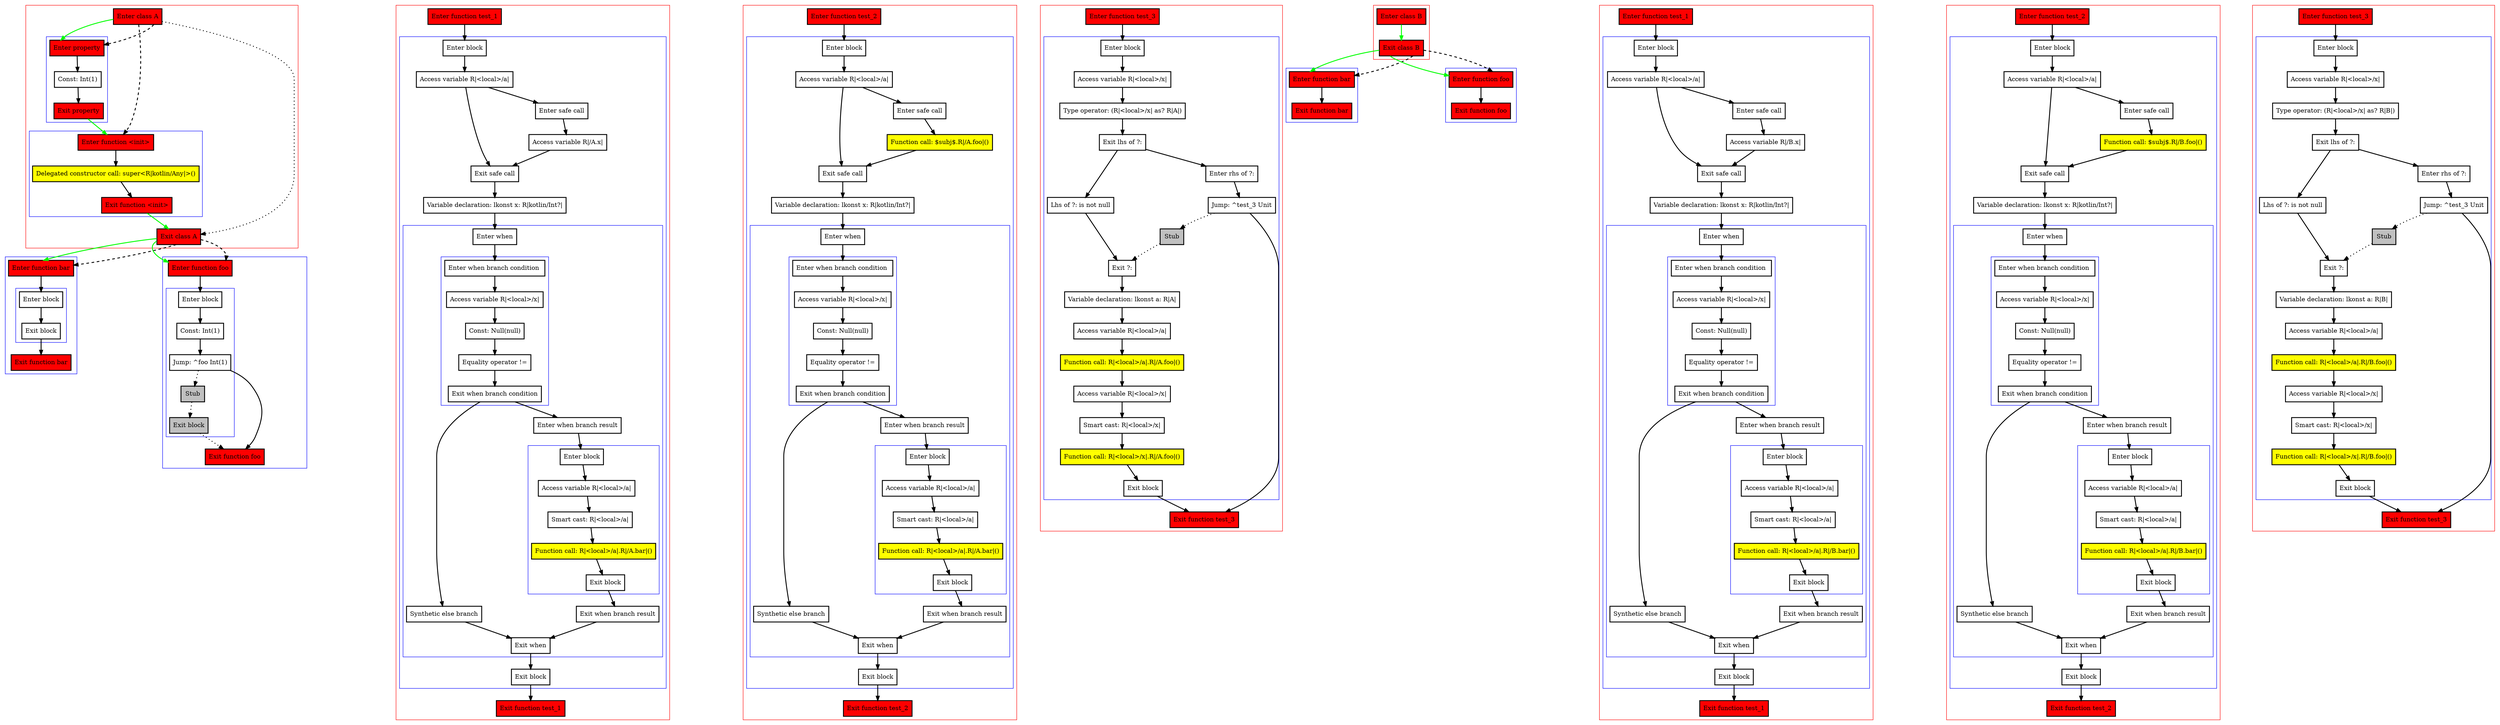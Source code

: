 digraph assignSafeCall_kt {
    graph [nodesep=3]
    node [shape=box penwidth=2]
    edge [penwidth=2]

    subgraph cluster_0 {
        color=red
        0 [label="Enter class A" style="filled" fillcolor=red];
        subgraph cluster_1 {
            color=blue
            1 [label="Enter property" style="filled" fillcolor=red];
            2 [label="Const: Int(1)"];
            3 [label="Exit property" style="filled" fillcolor=red];
        }
        subgraph cluster_2 {
            color=blue
            4 [label="Enter function <init>" style="filled" fillcolor=red];
            5 [label="Delegated constructor call: super<R|kotlin/Any|>()" style="filled" fillcolor=yellow];
            6 [label="Exit function <init>" style="filled" fillcolor=red];
        }
        7 [label="Exit class A" style="filled" fillcolor=red];
    }
    subgraph cluster_3 {
        color=blue
        8 [label="Enter function bar" style="filled" fillcolor=red];
        subgraph cluster_4 {
            color=blue
            9 [label="Enter block"];
            10 [label="Exit block"];
        }
        11 [label="Exit function bar" style="filled" fillcolor=red];
    }
    subgraph cluster_5 {
        color=blue
        12 [label="Enter function foo" style="filled" fillcolor=red];
        subgraph cluster_6 {
            color=blue
            13 [label="Enter block"];
            14 [label="Const: Int(1)"];
            15 [label="Jump: ^foo Int(1)"];
            16 [label="Stub" style="filled" fillcolor=gray];
            17 [label="Exit block" style="filled" fillcolor=gray];
        }
        18 [label="Exit function foo" style="filled" fillcolor=red];
    }
    0 -> {1} [color=green];
    0 -> {7} [style=dotted];
    0 -> {1 4} [style=dashed];
    1 -> {2};
    2 -> {3};
    3 -> {4} [color=green];
    4 -> {5};
    5 -> {6};
    6 -> {7} [color=green];
    7 -> {8 12} [color=green];
    7 -> {8 12} [style=dashed];
    8 -> {9};
    9 -> {10};
    10 -> {11};
    12 -> {13};
    13 -> {14};
    14 -> {15};
    15 -> {18};
    15 -> {16} [style=dotted];
    16 -> {17} [style=dotted];
    17 -> {18} [style=dotted];

    subgraph cluster_7 {
        color=red
        19 [label="Enter function test_1" style="filled" fillcolor=red];
        subgraph cluster_8 {
            color=blue
            20 [label="Enter block"];
            21 [label="Access variable R|<local>/a|"];
            22 [label="Enter safe call"];
            23 [label="Access variable R|/A.x|"];
            24 [label="Exit safe call"];
            25 [label="Variable declaration: lkonst x: R|kotlin/Int?|"];
            subgraph cluster_9 {
                color=blue
                26 [label="Enter when"];
                subgraph cluster_10 {
                    color=blue
                    27 [label="Enter when branch condition "];
                    28 [label="Access variable R|<local>/x|"];
                    29 [label="Const: Null(null)"];
                    30 [label="Equality operator !="];
                    31 [label="Exit when branch condition"];
                }
                32 [label="Synthetic else branch"];
                33 [label="Enter when branch result"];
                subgraph cluster_11 {
                    color=blue
                    34 [label="Enter block"];
                    35 [label="Access variable R|<local>/a|"];
                    36 [label="Smart cast: R|<local>/a|"];
                    37 [label="Function call: R|<local>/a|.R|/A.bar|()" style="filled" fillcolor=yellow];
                    38 [label="Exit block"];
                }
                39 [label="Exit when branch result"];
                40 [label="Exit when"];
            }
            41 [label="Exit block"];
        }
        42 [label="Exit function test_1" style="filled" fillcolor=red];
    }
    19 -> {20};
    20 -> {21};
    21 -> {22 24};
    22 -> {23};
    23 -> {24};
    24 -> {25};
    25 -> {26};
    26 -> {27};
    27 -> {28};
    28 -> {29};
    29 -> {30};
    30 -> {31};
    31 -> {32 33};
    32 -> {40};
    33 -> {34};
    34 -> {35};
    35 -> {36};
    36 -> {37};
    37 -> {38};
    38 -> {39};
    39 -> {40};
    40 -> {41};
    41 -> {42};

    subgraph cluster_12 {
        color=red
        43 [label="Enter function test_2" style="filled" fillcolor=red];
        subgraph cluster_13 {
            color=blue
            44 [label="Enter block"];
            45 [label="Access variable R|<local>/a|"];
            46 [label="Enter safe call"];
            47 [label="Function call: $subj$.R|/A.foo|()" style="filled" fillcolor=yellow];
            48 [label="Exit safe call"];
            49 [label="Variable declaration: lkonst x: R|kotlin/Int?|"];
            subgraph cluster_14 {
                color=blue
                50 [label="Enter when"];
                subgraph cluster_15 {
                    color=blue
                    51 [label="Enter when branch condition "];
                    52 [label="Access variable R|<local>/x|"];
                    53 [label="Const: Null(null)"];
                    54 [label="Equality operator !="];
                    55 [label="Exit when branch condition"];
                }
                56 [label="Synthetic else branch"];
                57 [label="Enter when branch result"];
                subgraph cluster_16 {
                    color=blue
                    58 [label="Enter block"];
                    59 [label="Access variable R|<local>/a|"];
                    60 [label="Smart cast: R|<local>/a|"];
                    61 [label="Function call: R|<local>/a|.R|/A.bar|()" style="filled" fillcolor=yellow];
                    62 [label="Exit block"];
                }
                63 [label="Exit when branch result"];
                64 [label="Exit when"];
            }
            65 [label="Exit block"];
        }
        66 [label="Exit function test_2" style="filled" fillcolor=red];
    }
    43 -> {44};
    44 -> {45};
    45 -> {46 48};
    46 -> {47};
    47 -> {48};
    48 -> {49};
    49 -> {50};
    50 -> {51};
    51 -> {52};
    52 -> {53};
    53 -> {54};
    54 -> {55};
    55 -> {56 57};
    56 -> {64};
    57 -> {58};
    58 -> {59};
    59 -> {60};
    60 -> {61};
    61 -> {62};
    62 -> {63};
    63 -> {64};
    64 -> {65};
    65 -> {66};

    subgraph cluster_17 {
        color=red
        67 [label="Enter function test_3" style="filled" fillcolor=red];
        subgraph cluster_18 {
            color=blue
            68 [label="Enter block"];
            69 [label="Access variable R|<local>/x|"];
            70 [label="Type operator: (R|<local>/x| as? R|A|)"];
            71 [label="Exit lhs of ?:"];
            72 [label="Enter rhs of ?:"];
            73 [label="Jump: ^test_3 Unit"];
            74 [label="Stub" style="filled" fillcolor=gray];
            75 [label="Lhs of ?: is not null"];
            76 [label="Exit ?:"];
            77 [label="Variable declaration: lkonst a: R|A|"];
            78 [label="Access variable R|<local>/a|"];
            79 [label="Function call: R|<local>/a|.R|/A.foo|()" style="filled" fillcolor=yellow];
            80 [label="Access variable R|<local>/x|"];
            81 [label="Smart cast: R|<local>/x|"];
            82 [label="Function call: R|<local>/x|.R|/A.foo|()" style="filled" fillcolor=yellow];
            83 [label="Exit block"];
        }
        84 [label="Exit function test_3" style="filled" fillcolor=red];
    }
    67 -> {68};
    68 -> {69};
    69 -> {70};
    70 -> {71};
    71 -> {72 75};
    72 -> {73};
    73 -> {84};
    73 -> {74} [style=dotted];
    74 -> {76} [style=dotted];
    75 -> {76};
    76 -> {77};
    77 -> {78};
    78 -> {79};
    79 -> {80};
    80 -> {81};
    81 -> {82};
    82 -> {83};
    83 -> {84};

    subgraph cluster_19 {
        color=red
        85 [label="Enter class B" style="filled" fillcolor=red];
        86 [label="Exit class B" style="filled" fillcolor=red];
    }
    subgraph cluster_20 {
        color=blue
        87 [label="Enter function bar" style="filled" fillcolor=red];
        88 [label="Exit function bar" style="filled" fillcolor=red];
    }
    subgraph cluster_21 {
        color=blue
        89 [label="Enter function foo" style="filled" fillcolor=red];
        90 [label="Exit function foo" style="filled" fillcolor=red];
    }
    85 -> {86} [color=green];
    86 -> {87 89} [color=green];
    86 -> {87 89} [style=dashed];
    87 -> {88};
    89 -> {90};

    subgraph cluster_22 {
        color=red
        91 [label="Enter function test_1" style="filled" fillcolor=red];
        subgraph cluster_23 {
            color=blue
            92 [label="Enter block"];
            93 [label="Access variable R|<local>/a|"];
            94 [label="Enter safe call"];
            95 [label="Access variable R|/B.x|"];
            96 [label="Exit safe call"];
            97 [label="Variable declaration: lkonst x: R|kotlin/Int?|"];
            subgraph cluster_24 {
                color=blue
                98 [label="Enter when"];
                subgraph cluster_25 {
                    color=blue
                    99 [label="Enter when branch condition "];
                    100 [label="Access variable R|<local>/x|"];
                    101 [label="Const: Null(null)"];
                    102 [label="Equality operator !="];
                    103 [label="Exit when branch condition"];
                }
                104 [label="Synthetic else branch"];
                105 [label="Enter when branch result"];
                subgraph cluster_26 {
                    color=blue
                    106 [label="Enter block"];
                    107 [label="Access variable R|<local>/a|"];
                    108 [label="Smart cast: R|<local>/a|"];
                    109 [label="Function call: R|<local>/a|.R|/B.bar|()" style="filled" fillcolor=yellow];
                    110 [label="Exit block"];
                }
                111 [label="Exit when branch result"];
                112 [label="Exit when"];
            }
            113 [label="Exit block"];
        }
        114 [label="Exit function test_1" style="filled" fillcolor=red];
    }
    91 -> {92};
    92 -> {93};
    93 -> {94 96};
    94 -> {95};
    95 -> {96};
    96 -> {97};
    97 -> {98};
    98 -> {99};
    99 -> {100};
    100 -> {101};
    101 -> {102};
    102 -> {103};
    103 -> {104 105};
    104 -> {112};
    105 -> {106};
    106 -> {107};
    107 -> {108};
    108 -> {109};
    109 -> {110};
    110 -> {111};
    111 -> {112};
    112 -> {113};
    113 -> {114};

    subgraph cluster_27 {
        color=red
        115 [label="Enter function test_2" style="filled" fillcolor=red];
        subgraph cluster_28 {
            color=blue
            116 [label="Enter block"];
            117 [label="Access variable R|<local>/a|"];
            118 [label="Enter safe call"];
            119 [label="Function call: $subj$.R|/B.foo|()" style="filled" fillcolor=yellow];
            120 [label="Exit safe call"];
            121 [label="Variable declaration: lkonst x: R|kotlin/Int?|"];
            subgraph cluster_29 {
                color=blue
                122 [label="Enter when"];
                subgraph cluster_30 {
                    color=blue
                    123 [label="Enter when branch condition "];
                    124 [label="Access variable R|<local>/x|"];
                    125 [label="Const: Null(null)"];
                    126 [label="Equality operator !="];
                    127 [label="Exit when branch condition"];
                }
                128 [label="Synthetic else branch"];
                129 [label="Enter when branch result"];
                subgraph cluster_31 {
                    color=blue
                    130 [label="Enter block"];
                    131 [label="Access variable R|<local>/a|"];
                    132 [label="Smart cast: R|<local>/a|"];
                    133 [label="Function call: R|<local>/a|.R|/B.bar|()" style="filled" fillcolor=yellow];
                    134 [label="Exit block"];
                }
                135 [label="Exit when branch result"];
                136 [label="Exit when"];
            }
            137 [label="Exit block"];
        }
        138 [label="Exit function test_2" style="filled" fillcolor=red];
    }
    115 -> {116};
    116 -> {117};
    117 -> {118 120};
    118 -> {119};
    119 -> {120};
    120 -> {121};
    121 -> {122};
    122 -> {123};
    123 -> {124};
    124 -> {125};
    125 -> {126};
    126 -> {127};
    127 -> {128 129};
    128 -> {136};
    129 -> {130};
    130 -> {131};
    131 -> {132};
    132 -> {133};
    133 -> {134};
    134 -> {135};
    135 -> {136};
    136 -> {137};
    137 -> {138};

    subgraph cluster_32 {
        color=red
        139 [label="Enter function test_3" style="filled" fillcolor=red];
        subgraph cluster_33 {
            color=blue
            140 [label="Enter block"];
            141 [label="Access variable R|<local>/x|"];
            142 [label="Type operator: (R|<local>/x| as? R|B|)"];
            143 [label="Exit lhs of ?:"];
            144 [label="Enter rhs of ?:"];
            145 [label="Jump: ^test_3 Unit"];
            146 [label="Stub" style="filled" fillcolor=gray];
            147 [label="Lhs of ?: is not null"];
            148 [label="Exit ?:"];
            149 [label="Variable declaration: lkonst a: R|B|"];
            150 [label="Access variable R|<local>/a|"];
            151 [label="Function call: R|<local>/a|.R|/B.foo|()" style="filled" fillcolor=yellow];
            152 [label="Access variable R|<local>/x|"];
            153 [label="Smart cast: R|<local>/x|"];
            154 [label="Function call: R|<local>/x|.R|/B.foo|()" style="filled" fillcolor=yellow];
            155 [label="Exit block"];
        }
        156 [label="Exit function test_3" style="filled" fillcolor=red];
    }
    139 -> {140};
    140 -> {141};
    141 -> {142};
    142 -> {143};
    143 -> {144 147};
    144 -> {145};
    145 -> {156};
    145 -> {146} [style=dotted];
    146 -> {148} [style=dotted];
    147 -> {148};
    148 -> {149};
    149 -> {150};
    150 -> {151};
    151 -> {152};
    152 -> {153};
    153 -> {154};
    154 -> {155};
    155 -> {156};

}
